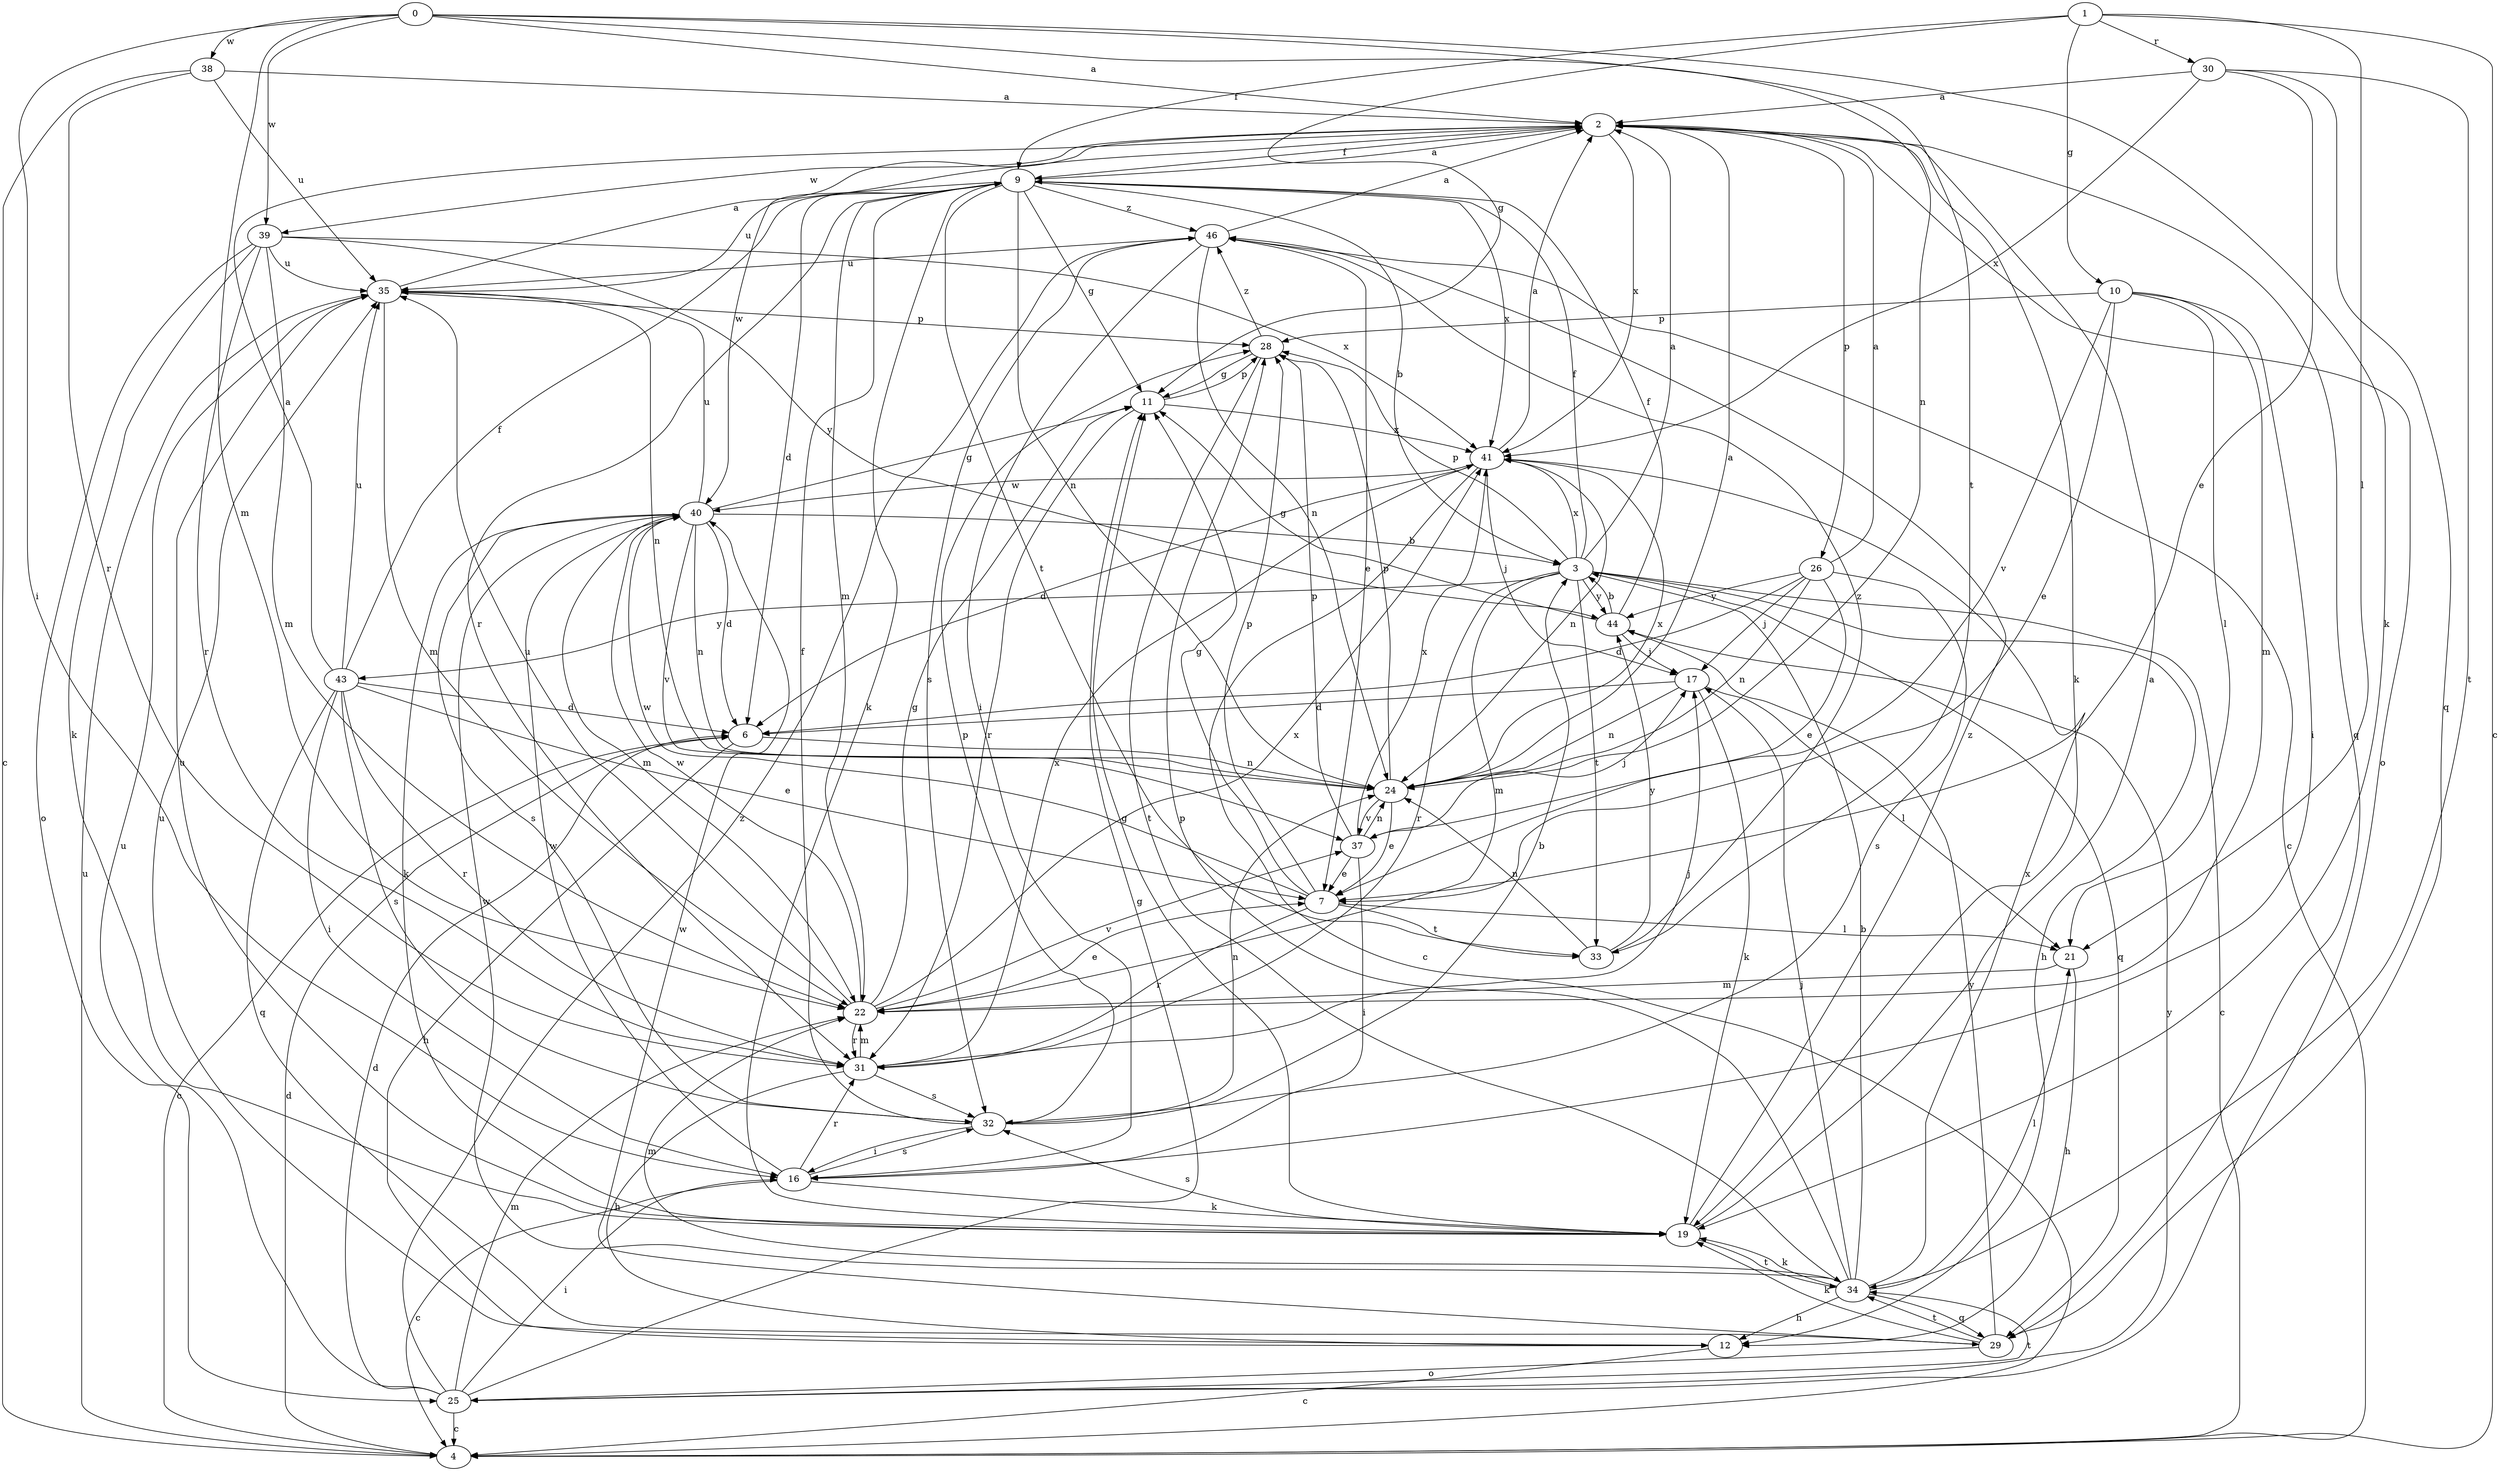 strict digraph  {
0;
1;
2;
3;
4;
6;
7;
9;
10;
11;
12;
16;
17;
19;
21;
22;
24;
25;
26;
28;
29;
30;
31;
32;
33;
34;
35;
37;
38;
39;
40;
41;
43;
44;
46;
0 -> 2  [label=a];
0 -> 16  [label=i];
0 -> 19  [label=k];
0 -> 22  [label=m];
0 -> 24  [label=n];
0 -> 33  [label=t];
0 -> 38  [label=w];
0 -> 39  [label=w];
1 -> 4  [label=c];
1 -> 9  [label=f];
1 -> 10  [label=g];
1 -> 11  [label=g];
1 -> 21  [label=l];
1 -> 30  [label=r];
2 -> 9  [label=f];
2 -> 19  [label=k];
2 -> 25  [label=o];
2 -> 26  [label=p];
2 -> 29  [label=q];
2 -> 39  [label=w];
2 -> 40  [label=w];
2 -> 41  [label=x];
3 -> 2  [label=a];
3 -> 4  [label=c];
3 -> 9  [label=f];
3 -> 12  [label=h];
3 -> 22  [label=m];
3 -> 28  [label=p];
3 -> 29  [label=q];
3 -> 31  [label=r];
3 -> 33  [label=t];
3 -> 41  [label=x];
3 -> 43  [label=y];
3 -> 44  [label=y];
4 -> 6  [label=d];
4 -> 35  [label=u];
6 -> 4  [label=c];
6 -> 12  [label=h];
6 -> 24  [label=n];
7 -> 11  [label=g];
7 -> 21  [label=l];
7 -> 28  [label=p];
7 -> 31  [label=r];
7 -> 33  [label=t];
7 -> 40  [label=w];
9 -> 2  [label=a];
9 -> 3  [label=b];
9 -> 6  [label=d];
9 -> 11  [label=g];
9 -> 19  [label=k];
9 -> 22  [label=m];
9 -> 24  [label=n];
9 -> 31  [label=r];
9 -> 33  [label=t];
9 -> 35  [label=u];
9 -> 41  [label=x];
9 -> 46  [label=z];
10 -> 7  [label=e];
10 -> 16  [label=i];
10 -> 21  [label=l];
10 -> 22  [label=m];
10 -> 28  [label=p];
10 -> 37  [label=v];
11 -> 28  [label=p];
11 -> 31  [label=r];
11 -> 41  [label=x];
12 -> 4  [label=c];
12 -> 35  [label=u];
16 -> 4  [label=c];
16 -> 19  [label=k];
16 -> 31  [label=r];
16 -> 32  [label=s];
16 -> 40  [label=w];
17 -> 6  [label=d];
17 -> 19  [label=k];
17 -> 21  [label=l];
17 -> 24  [label=n];
19 -> 2  [label=a];
19 -> 11  [label=g];
19 -> 32  [label=s];
19 -> 34  [label=t];
19 -> 35  [label=u];
19 -> 46  [label=z];
21 -> 12  [label=h];
21 -> 22  [label=m];
22 -> 7  [label=e];
22 -> 11  [label=g];
22 -> 31  [label=r];
22 -> 35  [label=u];
22 -> 37  [label=v];
22 -> 40  [label=w];
22 -> 41  [label=x];
24 -> 2  [label=a];
24 -> 7  [label=e];
24 -> 28  [label=p];
24 -> 37  [label=v];
24 -> 41  [label=x];
25 -> 4  [label=c];
25 -> 6  [label=d];
25 -> 11  [label=g];
25 -> 16  [label=i];
25 -> 22  [label=m];
25 -> 34  [label=t];
25 -> 35  [label=u];
25 -> 44  [label=y];
25 -> 46  [label=z];
26 -> 2  [label=a];
26 -> 6  [label=d];
26 -> 7  [label=e];
26 -> 17  [label=j];
26 -> 24  [label=n];
26 -> 32  [label=s];
26 -> 44  [label=y];
28 -> 11  [label=g];
28 -> 34  [label=t];
28 -> 46  [label=z];
29 -> 19  [label=k];
29 -> 25  [label=o];
29 -> 34  [label=t];
29 -> 40  [label=w];
29 -> 44  [label=y];
30 -> 2  [label=a];
30 -> 7  [label=e];
30 -> 29  [label=q];
30 -> 34  [label=t];
30 -> 41  [label=x];
31 -> 12  [label=h];
31 -> 17  [label=j];
31 -> 22  [label=m];
31 -> 32  [label=s];
31 -> 41  [label=x];
32 -> 3  [label=b];
32 -> 9  [label=f];
32 -> 16  [label=i];
32 -> 24  [label=n];
32 -> 28  [label=p];
33 -> 24  [label=n];
33 -> 44  [label=y];
33 -> 46  [label=z];
34 -> 3  [label=b];
34 -> 12  [label=h];
34 -> 17  [label=j];
34 -> 19  [label=k];
34 -> 21  [label=l];
34 -> 22  [label=m];
34 -> 28  [label=p];
34 -> 29  [label=q];
34 -> 40  [label=w];
34 -> 41  [label=x];
35 -> 2  [label=a];
35 -> 22  [label=m];
35 -> 24  [label=n];
35 -> 28  [label=p];
37 -> 7  [label=e];
37 -> 16  [label=i];
37 -> 17  [label=j];
37 -> 24  [label=n];
37 -> 28  [label=p];
37 -> 41  [label=x];
38 -> 2  [label=a];
38 -> 4  [label=c];
38 -> 31  [label=r];
38 -> 35  [label=u];
39 -> 19  [label=k];
39 -> 22  [label=m];
39 -> 25  [label=o];
39 -> 31  [label=r];
39 -> 35  [label=u];
39 -> 41  [label=x];
39 -> 44  [label=y];
40 -> 3  [label=b];
40 -> 6  [label=d];
40 -> 11  [label=g];
40 -> 19  [label=k];
40 -> 22  [label=m];
40 -> 24  [label=n];
40 -> 32  [label=s];
40 -> 35  [label=u];
40 -> 37  [label=v];
41 -> 2  [label=a];
41 -> 4  [label=c];
41 -> 6  [label=d];
41 -> 17  [label=j];
41 -> 24  [label=n];
41 -> 40  [label=w];
43 -> 2  [label=a];
43 -> 6  [label=d];
43 -> 7  [label=e];
43 -> 9  [label=f];
43 -> 16  [label=i];
43 -> 29  [label=q];
43 -> 31  [label=r];
43 -> 32  [label=s];
43 -> 35  [label=u];
44 -> 3  [label=b];
44 -> 9  [label=f];
44 -> 11  [label=g];
44 -> 17  [label=j];
46 -> 2  [label=a];
46 -> 4  [label=c];
46 -> 7  [label=e];
46 -> 16  [label=i];
46 -> 24  [label=n];
46 -> 32  [label=s];
46 -> 35  [label=u];
}
